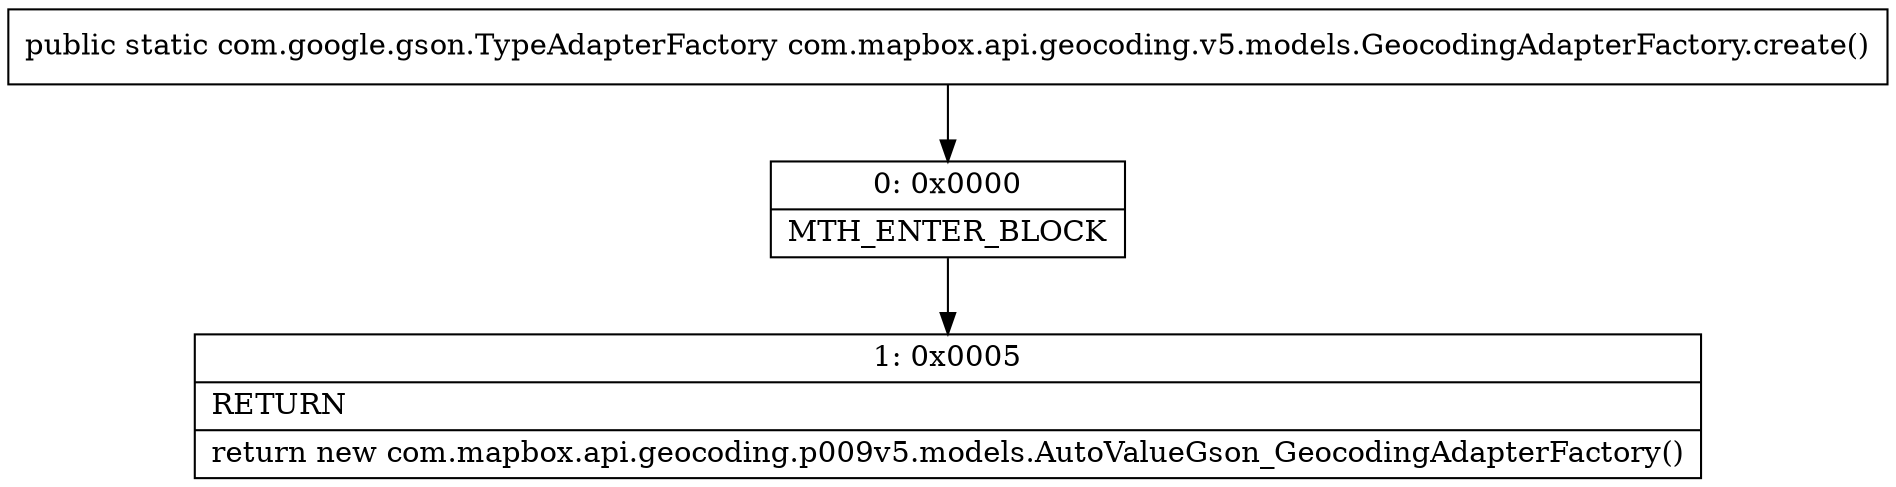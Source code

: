 digraph "CFG forcom.mapbox.api.geocoding.v5.models.GeocodingAdapterFactory.create()Lcom\/google\/gson\/TypeAdapterFactory;" {
Node_0 [shape=record,label="{0\:\ 0x0000|MTH_ENTER_BLOCK\l}"];
Node_1 [shape=record,label="{1\:\ 0x0005|RETURN\l|return new com.mapbox.api.geocoding.p009v5.models.AutoValueGson_GeocodingAdapterFactory()\l}"];
MethodNode[shape=record,label="{public static com.google.gson.TypeAdapterFactory com.mapbox.api.geocoding.v5.models.GeocodingAdapterFactory.create() }"];
MethodNode -> Node_0;
Node_0 -> Node_1;
}

